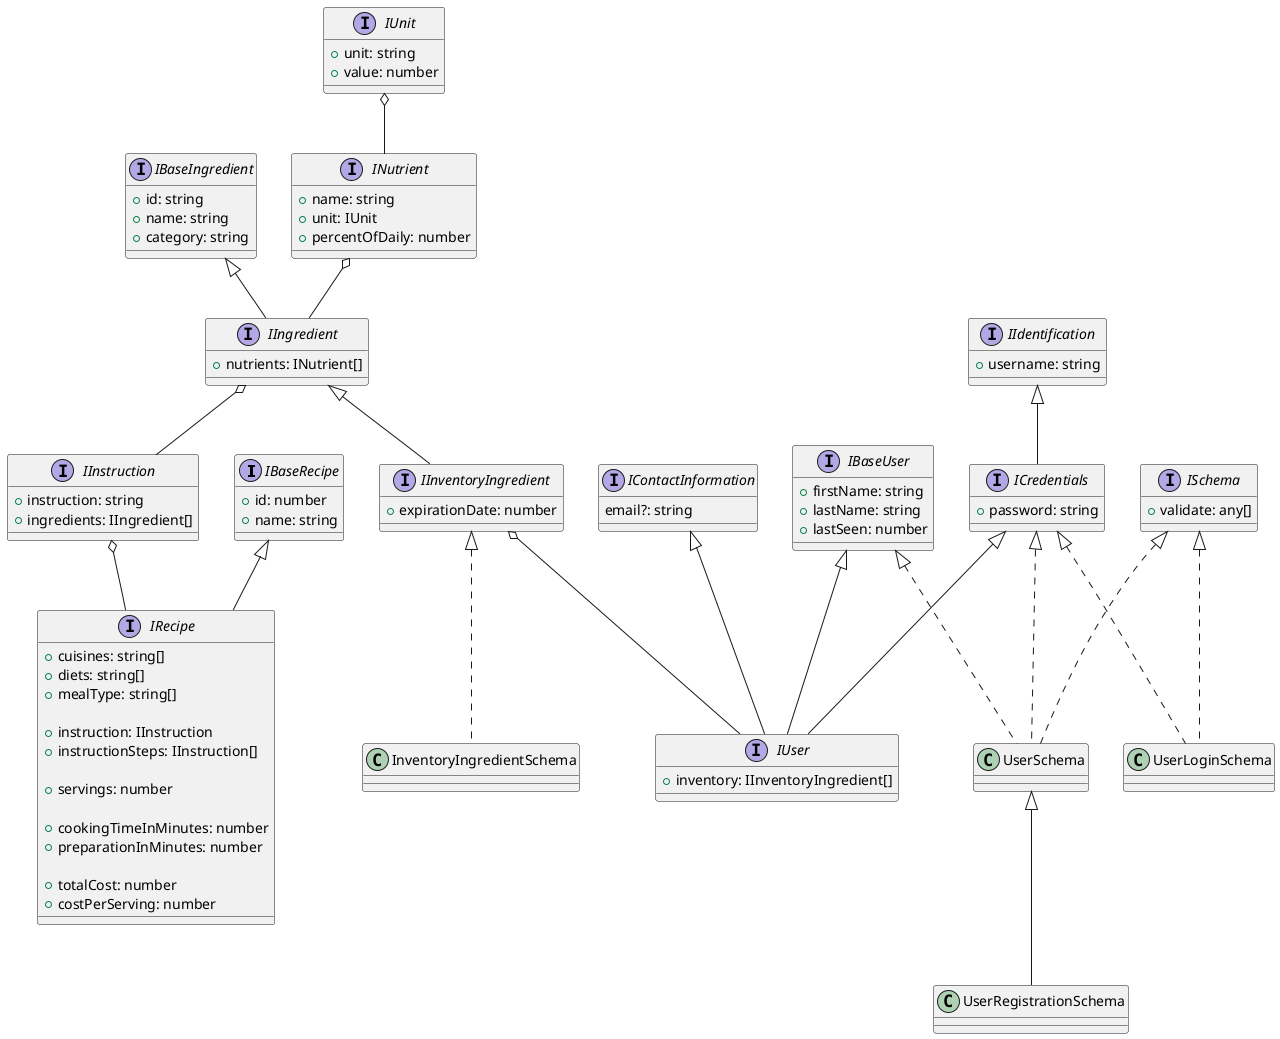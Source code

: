 @startuml

interface IBaseRecipe {
    + id: number
    + name: string
}

interface IRecipe extends IBaseRecipe {
    + cuisines: string[]
    + diets: string[] 
    + mealType: string[]

    + instruction: IInstruction
    + instructionSteps: IInstruction[]
    
    + servings: number
    
    + cookingTimeInMinutes: number
    + preparationInMinutes: number
    
    + totalCost: number
    + costPerServing: number
}

IInstruction o-- IRecipe

interface IInstruction {
    + instruction: string
    + ingredients: IIngredient[]
}

IIngredient o-- IInstruction

interface IBaseUser {
    + firstName: string
    + lastName: string
    + lastSeen: number
}

interface IIdentification {
    + username: string
}

interface IContactInformation {
    email?: string
}

interface ICredentials extends IIdentification {
    + password: string
}

interface IBaseIngredient {
    + id: string
    + name: string
    + category: string
}

interface IIngredient extends IBaseIngredient {
    + nutrients: INutrient[]
}

interface IInventoryIngredient extends IIngredient {
    + expirationDate: number
}

interface INutrient {
    + name: string
    + unit: IUnit
    + percentOfDaily: number
}

interface IUnit {
    + unit: string
    + value: number
}

interface IUser extends IBaseUser, ICredentials, IContactInformation {
    + inventory: IInventoryIngredient[]
}

interface ISchema {
    + validate: any[]
}

class UserLoginSchema implements ICredentials, ISchema {}
class UserRegistrationSchema extends UserSchema {}
class UserSchema implements ICredentials, IBaseUser, ISchema {}
class InventoryIngredientSchema implements IInventoryIngredient {}

IInventoryIngredient o-- IUser
INutrient o-- IIngredient
IUnit o-- INutrient

@enduml
